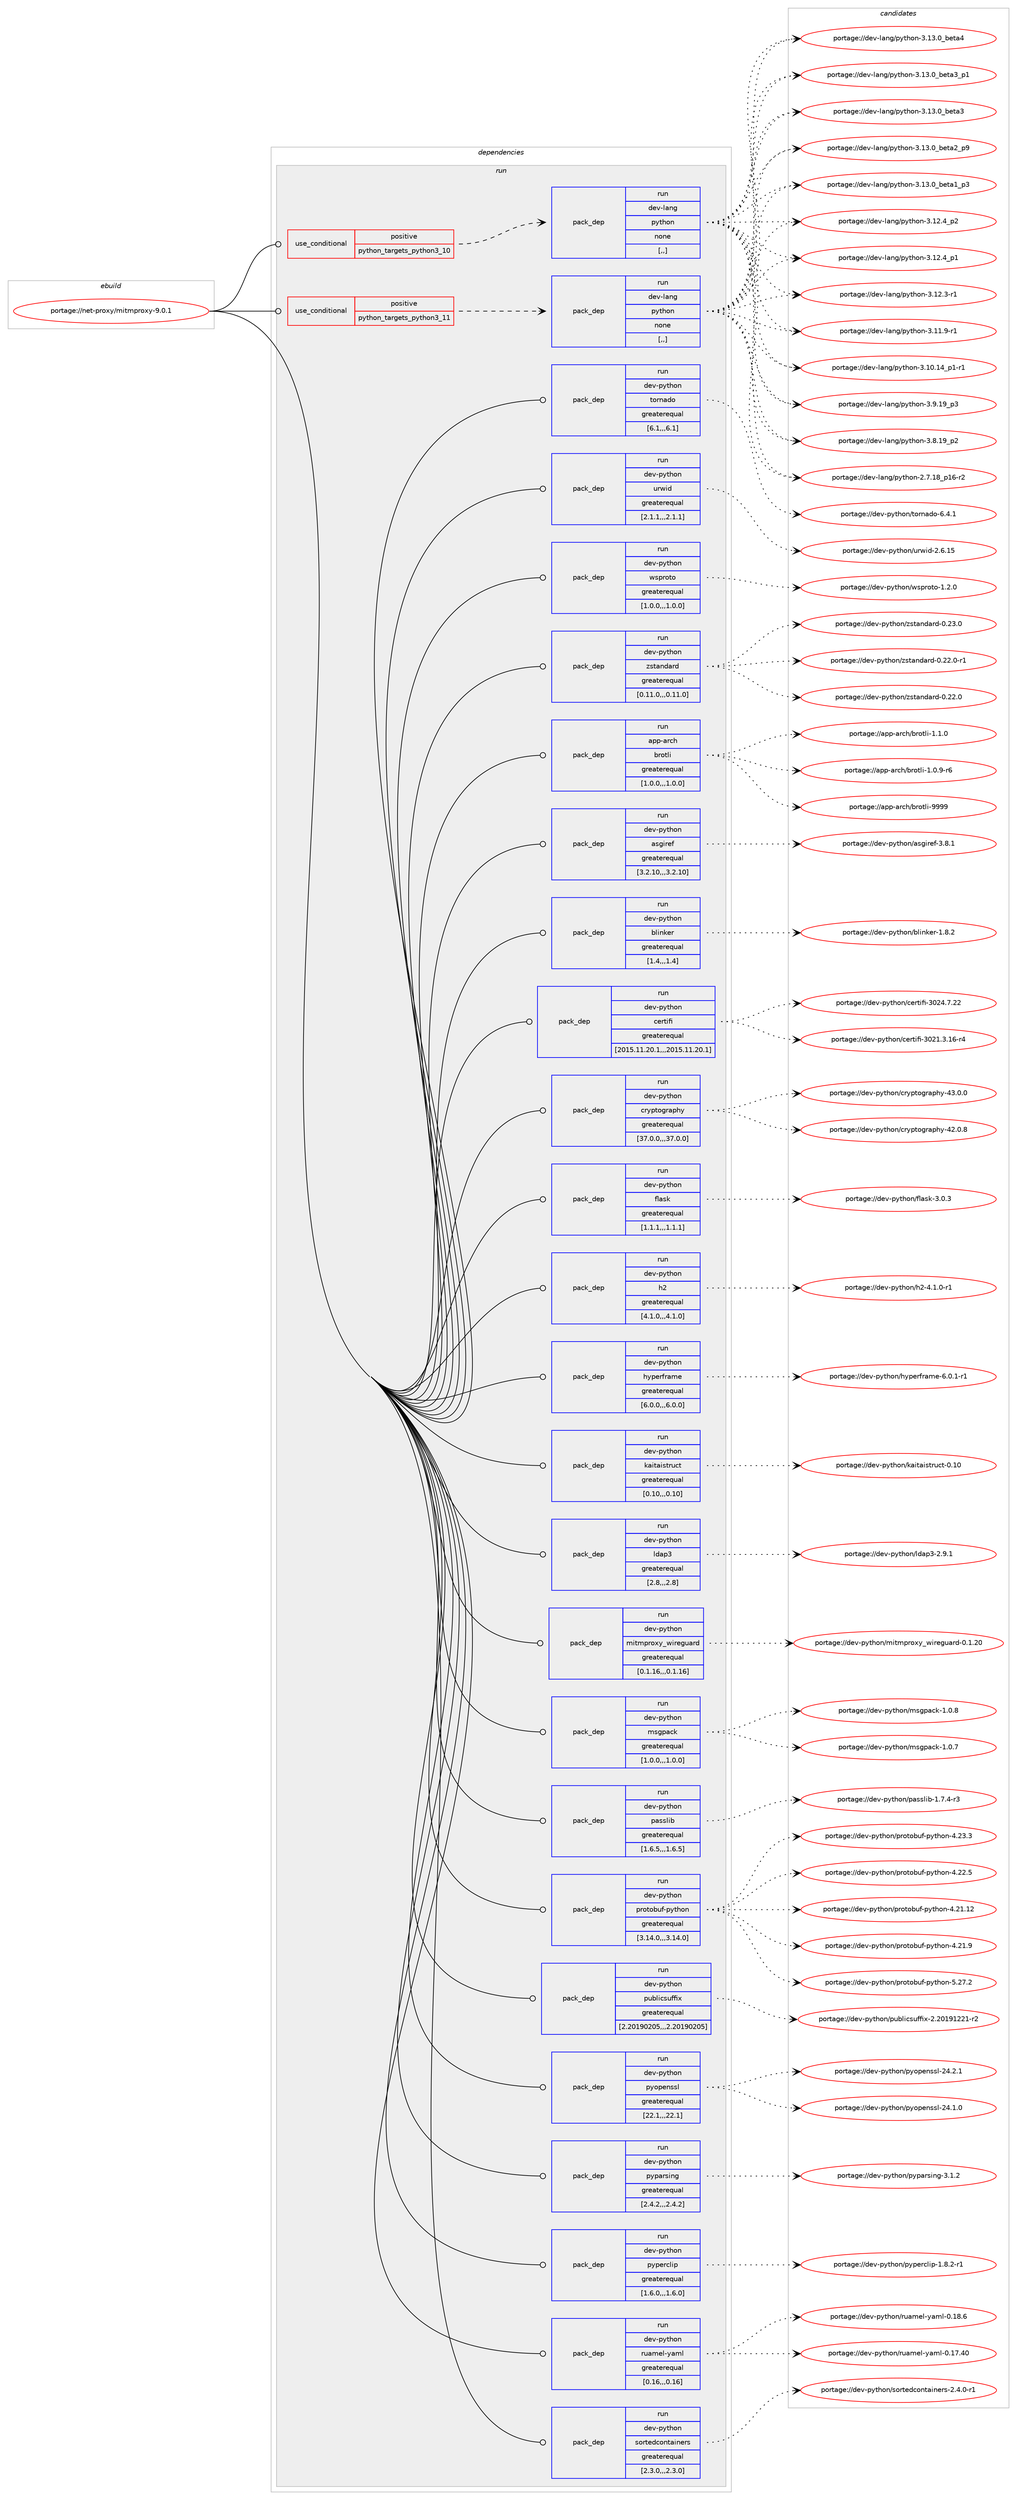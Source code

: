 digraph prolog {

# *************
# Graph options
# *************

newrank=true;
concentrate=true;
compound=true;
graph [rankdir=LR,fontname=Helvetica,fontsize=10,ranksep=1.5];#, ranksep=2.5, nodesep=0.2];
edge  [arrowhead=vee];
node  [fontname=Helvetica,fontsize=10];

# **********
# The ebuild
# **********

subgraph cluster_leftcol {
color=gray;
label=<<i>ebuild</i>>;
id [label="portage://net-proxy/mitmproxy-9.0.1", color=red, width=4, href="../net-proxy/mitmproxy-9.0.1.svg"];
}

# ****************
# The dependencies
# ****************

subgraph cluster_midcol {
color=gray;
label=<<i>dependencies</i>>;
subgraph cluster_compile {
fillcolor="#eeeeee";
style=filled;
label=<<i>compile</i>>;
}
subgraph cluster_compileandrun {
fillcolor="#eeeeee";
style=filled;
label=<<i>compile and run</i>>;
}
subgraph cluster_run {
fillcolor="#eeeeee";
style=filled;
label=<<i>run</i>>;
subgraph cond101662 {
dependency384540 [label=<<TABLE BORDER="0" CELLBORDER="1" CELLSPACING="0" CELLPADDING="4"><TR><TD ROWSPAN="3" CELLPADDING="10">use_conditional</TD></TR><TR><TD>positive</TD></TR><TR><TD>python_targets_python3_10</TD></TR></TABLE>>, shape=none, color=red];
subgraph pack280121 {
dependency384541 [label=<<TABLE BORDER="0" CELLBORDER="1" CELLSPACING="0" CELLPADDING="4" WIDTH="220"><TR><TD ROWSPAN="6" CELLPADDING="30">pack_dep</TD></TR><TR><TD WIDTH="110">run</TD></TR><TR><TD>dev-lang</TD></TR><TR><TD>python</TD></TR><TR><TD>none</TD></TR><TR><TD>[,,]</TD></TR></TABLE>>, shape=none, color=blue];
}
dependency384540:e -> dependency384541:w [weight=20,style="dashed",arrowhead="vee"];
}
id:e -> dependency384540:w [weight=20,style="solid",arrowhead="odot"];
subgraph cond101663 {
dependency384542 [label=<<TABLE BORDER="0" CELLBORDER="1" CELLSPACING="0" CELLPADDING="4"><TR><TD ROWSPAN="3" CELLPADDING="10">use_conditional</TD></TR><TR><TD>positive</TD></TR><TR><TD>python_targets_python3_11</TD></TR></TABLE>>, shape=none, color=red];
subgraph pack280122 {
dependency384543 [label=<<TABLE BORDER="0" CELLBORDER="1" CELLSPACING="0" CELLPADDING="4" WIDTH="220"><TR><TD ROWSPAN="6" CELLPADDING="30">pack_dep</TD></TR><TR><TD WIDTH="110">run</TD></TR><TR><TD>dev-lang</TD></TR><TR><TD>python</TD></TR><TR><TD>none</TD></TR><TR><TD>[,,]</TD></TR></TABLE>>, shape=none, color=blue];
}
dependency384542:e -> dependency384543:w [weight=20,style="dashed",arrowhead="vee"];
}
id:e -> dependency384542:w [weight=20,style="solid",arrowhead="odot"];
subgraph pack280123 {
dependency384544 [label=<<TABLE BORDER="0" CELLBORDER="1" CELLSPACING="0" CELLPADDING="4" WIDTH="220"><TR><TD ROWSPAN="6" CELLPADDING="30">pack_dep</TD></TR><TR><TD WIDTH="110">run</TD></TR><TR><TD>app-arch</TD></TR><TR><TD>brotli</TD></TR><TR><TD>greaterequal</TD></TR><TR><TD>[1.0.0,,,1.0.0]</TD></TR></TABLE>>, shape=none, color=blue];
}
id:e -> dependency384544:w [weight=20,style="solid",arrowhead="odot"];
subgraph pack280124 {
dependency384545 [label=<<TABLE BORDER="0" CELLBORDER="1" CELLSPACING="0" CELLPADDING="4" WIDTH="220"><TR><TD ROWSPAN="6" CELLPADDING="30">pack_dep</TD></TR><TR><TD WIDTH="110">run</TD></TR><TR><TD>dev-python</TD></TR><TR><TD>asgiref</TD></TR><TR><TD>greaterequal</TD></TR><TR><TD>[3.2.10,,,3.2.10]</TD></TR></TABLE>>, shape=none, color=blue];
}
id:e -> dependency384545:w [weight=20,style="solid",arrowhead="odot"];
subgraph pack280125 {
dependency384546 [label=<<TABLE BORDER="0" CELLBORDER="1" CELLSPACING="0" CELLPADDING="4" WIDTH="220"><TR><TD ROWSPAN="6" CELLPADDING="30">pack_dep</TD></TR><TR><TD WIDTH="110">run</TD></TR><TR><TD>dev-python</TD></TR><TR><TD>blinker</TD></TR><TR><TD>greaterequal</TD></TR><TR><TD>[1.4,,,1.4]</TD></TR></TABLE>>, shape=none, color=blue];
}
id:e -> dependency384546:w [weight=20,style="solid",arrowhead="odot"];
subgraph pack280126 {
dependency384547 [label=<<TABLE BORDER="0" CELLBORDER="1" CELLSPACING="0" CELLPADDING="4" WIDTH="220"><TR><TD ROWSPAN="6" CELLPADDING="30">pack_dep</TD></TR><TR><TD WIDTH="110">run</TD></TR><TR><TD>dev-python</TD></TR><TR><TD>certifi</TD></TR><TR><TD>greaterequal</TD></TR><TR><TD>[2015.11.20.1,,,2015.11.20.1]</TD></TR></TABLE>>, shape=none, color=blue];
}
id:e -> dependency384547:w [weight=20,style="solid",arrowhead="odot"];
subgraph pack280127 {
dependency384548 [label=<<TABLE BORDER="0" CELLBORDER="1" CELLSPACING="0" CELLPADDING="4" WIDTH="220"><TR><TD ROWSPAN="6" CELLPADDING="30">pack_dep</TD></TR><TR><TD WIDTH="110">run</TD></TR><TR><TD>dev-python</TD></TR><TR><TD>cryptography</TD></TR><TR><TD>greaterequal</TD></TR><TR><TD>[37.0.0,,,37.0.0]</TD></TR></TABLE>>, shape=none, color=blue];
}
id:e -> dependency384548:w [weight=20,style="solid",arrowhead="odot"];
subgraph pack280128 {
dependency384549 [label=<<TABLE BORDER="0" CELLBORDER="1" CELLSPACING="0" CELLPADDING="4" WIDTH="220"><TR><TD ROWSPAN="6" CELLPADDING="30">pack_dep</TD></TR><TR><TD WIDTH="110">run</TD></TR><TR><TD>dev-python</TD></TR><TR><TD>flask</TD></TR><TR><TD>greaterequal</TD></TR><TR><TD>[1.1.1,,,1.1.1]</TD></TR></TABLE>>, shape=none, color=blue];
}
id:e -> dependency384549:w [weight=20,style="solid",arrowhead="odot"];
subgraph pack280129 {
dependency384550 [label=<<TABLE BORDER="0" CELLBORDER="1" CELLSPACING="0" CELLPADDING="4" WIDTH="220"><TR><TD ROWSPAN="6" CELLPADDING="30">pack_dep</TD></TR><TR><TD WIDTH="110">run</TD></TR><TR><TD>dev-python</TD></TR><TR><TD>h2</TD></TR><TR><TD>greaterequal</TD></TR><TR><TD>[4.1.0,,,4.1.0]</TD></TR></TABLE>>, shape=none, color=blue];
}
id:e -> dependency384550:w [weight=20,style="solid",arrowhead="odot"];
subgraph pack280130 {
dependency384551 [label=<<TABLE BORDER="0" CELLBORDER="1" CELLSPACING="0" CELLPADDING="4" WIDTH="220"><TR><TD ROWSPAN="6" CELLPADDING="30">pack_dep</TD></TR><TR><TD WIDTH="110">run</TD></TR><TR><TD>dev-python</TD></TR><TR><TD>hyperframe</TD></TR><TR><TD>greaterequal</TD></TR><TR><TD>[6.0.0,,,6.0.0]</TD></TR></TABLE>>, shape=none, color=blue];
}
id:e -> dependency384551:w [weight=20,style="solid",arrowhead="odot"];
subgraph pack280131 {
dependency384552 [label=<<TABLE BORDER="0" CELLBORDER="1" CELLSPACING="0" CELLPADDING="4" WIDTH="220"><TR><TD ROWSPAN="6" CELLPADDING="30">pack_dep</TD></TR><TR><TD WIDTH="110">run</TD></TR><TR><TD>dev-python</TD></TR><TR><TD>kaitaistruct</TD></TR><TR><TD>greaterequal</TD></TR><TR><TD>[0.10,,,0.10]</TD></TR></TABLE>>, shape=none, color=blue];
}
id:e -> dependency384552:w [weight=20,style="solid",arrowhead="odot"];
subgraph pack280132 {
dependency384553 [label=<<TABLE BORDER="0" CELLBORDER="1" CELLSPACING="0" CELLPADDING="4" WIDTH="220"><TR><TD ROWSPAN="6" CELLPADDING="30">pack_dep</TD></TR><TR><TD WIDTH="110">run</TD></TR><TR><TD>dev-python</TD></TR><TR><TD>ldap3</TD></TR><TR><TD>greaterequal</TD></TR><TR><TD>[2.8,,,2.8]</TD></TR></TABLE>>, shape=none, color=blue];
}
id:e -> dependency384553:w [weight=20,style="solid",arrowhead="odot"];
subgraph pack280133 {
dependency384554 [label=<<TABLE BORDER="0" CELLBORDER="1" CELLSPACING="0" CELLPADDING="4" WIDTH="220"><TR><TD ROWSPAN="6" CELLPADDING="30">pack_dep</TD></TR><TR><TD WIDTH="110">run</TD></TR><TR><TD>dev-python</TD></TR><TR><TD>mitmproxy_wireguard</TD></TR><TR><TD>greaterequal</TD></TR><TR><TD>[0.1.16,,,0.1.16]</TD></TR></TABLE>>, shape=none, color=blue];
}
id:e -> dependency384554:w [weight=20,style="solid",arrowhead="odot"];
subgraph pack280134 {
dependency384555 [label=<<TABLE BORDER="0" CELLBORDER="1" CELLSPACING="0" CELLPADDING="4" WIDTH="220"><TR><TD ROWSPAN="6" CELLPADDING="30">pack_dep</TD></TR><TR><TD WIDTH="110">run</TD></TR><TR><TD>dev-python</TD></TR><TR><TD>msgpack</TD></TR><TR><TD>greaterequal</TD></TR><TR><TD>[1.0.0,,,1.0.0]</TD></TR></TABLE>>, shape=none, color=blue];
}
id:e -> dependency384555:w [weight=20,style="solid",arrowhead="odot"];
subgraph pack280135 {
dependency384556 [label=<<TABLE BORDER="0" CELLBORDER="1" CELLSPACING="0" CELLPADDING="4" WIDTH="220"><TR><TD ROWSPAN="6" CELLPADDING="30">pack_dep</TD></TR><TR><TD WIDTH="110">run</TD></TR><TR><TD>dev-python</TD></TR><TR><TD>passlib</TD></TR><TR><TD>greaterequal</TD></TR><TR><TD>[1.6.5,,,1.6.5]</TD></TR></TABLE>>, shape=none, color=blue];
}
id:e -> dependency384556:w [weight=20,style="solid",arrowhead="odot"];
subgraph pack280136 {
dependency384557 [label=<<TABLE BORDER="0" CELLBORDER="1" CELLSPACING="0" CELLPADDING="4" WIDTH="220"><TR><TD ROWSPAN="6" CELLPADDING="30">pack_dep</TD></TR><TR><TD WIDTH="110">run</TD></TR><TR><TD>dev-python</TD></TR><TR><TD>protobuf-python</TD></TR><TR><TD>greaterequal</TD></TR><TR><TD>[3.14.0,,,3.14.0]</TD></TR></TABLE>>, shape=none, color=blue];
}
id:e -> dependency384557:w [weight=20,style="solid",arrowhead="odot"];
subgraph pack280137 {
dependency384558 [label=<<TABLE BORDER="0" CELLBORDER="1" CELLSPACING="0" CELLPADDING="4" WIDTH="220"><TR><TD ROWSPAN="6" CELLPADDING="30">pack_dep</TD></TR><TR><TD WIDTH="110">run</TD></TR><TR><TD>dev-python</TD></TR><TR><TD>publicsuffix</TD></TR><TR><TD>greaterequal</TD></TR><TR><TD>[2.20190205,,,2.20190205]</TD></TR></TABLE>>, shape=none, color=blue];
}
id:e -> dependency384558:w [weight=20,style="solid",arrowhead="odot"];
subgraph pack280138 {
dependency384559 [label=<<TABLE BORDER="0" CELLBORDER="1" CELLSPACING="0" CELLPADDING="4" WIDTH="220"><TR><TD ROWSPAN="6" CELLPADDING="30">pack_dep</TD></TR><TR><TD WIDTH="110">run</TD></TR><TR><TD>dev-python</TD></TR><TR><TD>pyopenssl</TD></TR><TR><TD>greaterequal</TD></TR><TR><TD>[22.1,,,22.1]</TD></TR></TABLE>>, shape=none, color=blue];
}
id:e -> dependency384559:w [weight=20,style="solid",arrowhead="odot"];
subgraph pack280139 {
dependency384560 [label=<<TABLE BORDER="0" CELLBORDER="1" CELLSPACING="0" CELLPADDING="4" WIDTH="220"><TR><TD ROWSPAN="6" CELLPADDING="30">pack_dep</TD></TR><TR><TD WIDTH="110">run</TD></TR><TR><TD>dev-python</TD></TR><TR><TD>pyparsing</TD></TR><TR><TD>greaterequal</TD></TR><TR><TD>[2.4.2,,,2.4.2]</TD></TR></TABLE>>, shape=none, color=blue];
}
id:e -> dependency384560:w [weight=20,style="solid",arrowhead="odot"];
subgraph pack280140 {
dependency384561 [label=<<TABLE BORDER="0" CELLBORDER="1" CELLSPACING="0" CELLPADDING="4" WIDTH="220"><TR><TD ROWSPAN="6" CELLPADDING="30">pack_dep</TD></TR><TR><TD WIDTH="110">run</TD></TR><TR><TD>dev-python</TD></TR><TR><TD>pyperclip</TD></TR><TR><TD>greaterequal</TD></TR><TR><TD>[1.6.0,,,1.6.0]</TD></TR></TABLE>>, shape=none, color=blue];
}
id:e -> dependency384561:w [weight=20,style="solid",arrowhead="odot"];
subgraph pack280141 {
dependency384562 [label=<<TABLE BORDER="0" CELLBORDER="1" CELLSPACING="0" CELLPADDING="4" WIDTH="220"><TR><TD ROWSPAN="6" CELLPADDING="30">pack_dep</TD></TR><TR><TD WIDTH="110">run</TD></TR><TR><TD>dev-python</TD></TR><TR><TD>ruamel-yaml</TD></TR><TR><TD>greaterequal</TD></TR><TR><TD>[0.16,,,0.16]</TD></TR></TABLE>>, shape=none, color=blue];
}
id:e -> dependency384562:w [weight=20,style="solid",arrowhead="odot"];
subgraph pack280142 {
dependency384563 [label=<<TABLE BORDER="0" CELLBORDER="1" CELLSPACING="0" CELLPADDING="4" WIDTH="220"><TR><TD ROWSPAN="6" CELLPADDING="30">pack_dep</TD></TR><TR><TD WIDTH="110">run</TD></TR><TR><TD>dev-python</TD></TR><TR><TD>sortedcontainers</TD></TR><TR><TD>greaterequal</TD></TR><TR><TD>[2.3.0,,,2.3.0]</TD></TR></TABLE>>, shape=none, color=blue];
}
id:e -> dependency384563:w [weight=20,style="solid",arrowhead="odot"];
subgraph pack280143 {
dependency384564 [label=<<TABLE BORDER="0" CELLBORDER="1" CELLSPACING="0" CELLPADDING="4" WIDTH="220"><TR><TD ROWSPAN="6" CELLPADDING="30">pack_dep</TD></TR><TR><TD WIDTH="110">run</TD></TR><TR><TD>dev-python</TD></TR><TR><TD>tornado</TD></TR><TR><TD>greaterequal</TD></TR><TR><TD>[6.1,,,6.1]</TD></TR></TABLE>>, shape=none, color=blue];
}
id:e -> dependency384564:w [weight=20,style="solid",arrowhead="odot"];
subgraph pack280144 {
dependency384565 [label=<<TABLE BORDER="0" CELLBORDER="1" CELLSPACING="0" CELLPADDING="4" WIDTH="220"><TR><TD ROWSPAN="6" CELLPADDING="30">pack_dep</TD></TR><TR><TD WIDTH="110">run</TD></TR><TR><TD>dev-python</TD></TR><TR><TD>urwid</TD></TR><TR><TD>greaterequal</TD></TR><TR><TD>[2.1.1,,,2.1.1]</TD></TR></TABLE>>, shape=none, color=blue];
}
id:e -> dependency384565:w [weight=20,style="solid",arrowhead="odot"];
subgraph pack280145 {
dependency384566 [label=<<TABLE BORDER="0" CELLBORDER="1" CELLSPACING="0" CELLPADDING="4" WIDTH="220"><TR><TD ROWSPAN="6" CELLPADDING="30">pack_dep</TD></TR><TR><TD WIDTH="110">run</TD></TR><TR><TD>dev-python</TD></TR><TR><TD>wsproto</TD></TR><TR><TD>greaterequal</TD></TR><TR><TD>[1.0.0,,,1.0.0]</TD></TR></TABLE>>, shape=none, color=blue];
}
id:e -> dependency384566:w [weight=20,style="solid",arrowhead="odot"];
subgraph pack280146 {
dependency384567 [label=<<TABLE BORDER="0" CELLBORDER="1" CELLSPACING="0" CELLPADDING="4" WIDTH="220"><TR><TD ROWSPAN="6" CELLPADDING="30">pack_dep</TD></TR><TR><TD WIDTH="110">run</TD></TR><TR><TD>dev-python</TD></TR><TR><TD>zstandard</TD></TR><TR><TD>greaterequal</TD></TR><TR><TD>[0.11.0,,,0.11.0]</TD></TR></TABLE>>, shape=none, color=blue];
}
id:e -> dependency384567:w [weight=20,style="solid",arrowhead="odot"];
}
}

# **************
# The candidates
# **************

subgraph cluster_choices {
rank=same;
color=gray;
label=<<i>candidates</i>>;

subgraph choice280121 {
color=black;
nodesep=1;
choice1001011184510897110103471121211161041111104551464951464895981011169752 [label="portage://dev-lang/python-3.13.0_beta4", color=red, width=4,href="../dev-lang/python-3.13.0_beta4.svg"];
choice10010111845108971101034711212111610411111045514649514648959810111697519511249 [label="portage://dev-lang/python-3.13.0_beta3_p1", color=red, width=4,href="../dev-lang/python-3.13.0_beta3_p1.svg"];
choice1001011184510897110103471121211161041111104551464951464895981011169751 [label="portage://dev-lang/python-3.13.0_beta3", color=red, width=4,href="../dev-lang/python-3.13.0_beta3.svg"];
choice10010111845108971101034711212111610411111045514649514648959810111697509511257 [label="portage://dev-lang/python-3.13.0_beta2_p9", color=red, width=4,href="../dev-lang/python-3.13.0_beta2_p9.svg"];
choice10010111845108971101034711212111610411111045514649514648959810111697499511251 [label="portage://dev-lang/python-3.13.0_beta1_p3", color=red, width=4,href="../dev-lang/python-3.13.0_beta1_p3.svg"];
choice100101118451089711010347112121116104111110455146495046529511250 [label="portage://dev-lang/python-3.12.4_p2", color=red, width=4,href="../dev-lang/python-3.12.4_p2.svg"];
choice100101118451089711010347112121116104111110455146495046529511249 [label="portage://dev-lang/python-3.12.4_p1", color=red, width=4,href="../dev-lang/python-3.12.4_p1.svg"];
choice100101118451089711010347112121116104111110455146495046514511449 [label="portage://dev-lang/python-3.12.3-r1", color=red, width=4,href="../dev-lang/python-3.12.3-r1.svg"];
choice100101118451089711010347112121116104111110455146494946574511449 [label="portage://dev-lang/python-3.11.9-r1", color=red, width=4,href="../dev-lang/python-3.11.9-r1.svg"];
choice100101118451089711010347112121116104111110455146494846495295112494511449 [label="portage://dev-lang/python-3.10.14_p1-r1", color=red, width=4,href="../dev-lang/python-3.10.14_p1-r1.svg"];
choice100101118451089711010347112121116104111110455146574649579511251 [label="portage://dev-lang/python-3.9.19_p3", color=red, width=4,href="../dev-lang/python-3.9.19_p3.svg"];
choice100101118451089711010347112121116104111110455146564649579511250 [label="portage://dev-lang/python-3.8.19_p2", color=red, width=4,href="../dev-lang/python-3.8.19_p2.svg"];
choice100101118451089711010347112121116104111110455046554649569511249544511450 [label="portage://dev-lang/python-2.7.18_p16-r2", color=red, width=4,href="../dev-lang/python-2.7.18_p16-r2.svg"];
dependency384541:e -> choice1001011184510897110103471121211161041111104551464951464895981011169752:w [style=dotted,weight="100"];
dependency384541:e -> choice10010111845108971101034711212111610411111045514649514648959810111697519511249:w [style=dotted,weight="100"];
dependency384541:e -> choice1001011184510897110103471121211161041111104551464951464895981011169751:w [style=dotted,weight="100"];
dependency384541:e -> choice10010111845108971101034711212111610411111045514649514648959810111697509511257:w [style=dotted,weight="100"];
dependency384541:e -> choice10010111845108971101034711212111610411111045514649514648959810111697499511251:w [style=dotted,weight="100"];
dependency384541:e -> choice100101118451089711010347112121116104111110455146495046529511250:w [style=dotted,weight="100"];
dependency384541:e -> choice100101118451089711010347112121116104111110455146495046529511249:w [style=dotted,weight="100"];
dependency384541:e -> choice100101118451089711010347112121116104111110455146495046514511449:w [style=dotted,weight="100"];
dependency384541:e -> choice100101118451089711010347112121116104111110455146494946574511449:w [style=dotted,weight="100"];
dependency384541:e -> choice100101118451089711010347112121116104111110455146494846495295112494511449:w [style=dotted,weight="100"];
dependency384541:e -> choice100101118451089711010347112121116104111110455146574649579511251:w [style=dotted,weight="100"];
dependency384541:e -> choice100101118451089711010347112121116104111110455146564649579511250:w [style=dotted,weight="100"];
dependency384541:e -> choice100101118451089711010347112121116104111110455046554649569511249544511450:w [style=dotted,weight="100"];
}
subgraph choice280122 {
color=black;
nodesep=1;
choice1001011184510897110103471121211161041111104551464951464895981011169752 [label="portage://dev-lang/python-3.13.0_beta4", color=red, width=4,href="../dev-lang/python-3.13.0_beta4.svg"];
choice10010111845108971101034711212111610411111045514649514648959810111697519511249 [label="portage://dev-lang/python-3.13.0_beta3_p1", color=red, width=4,href="../dev-lang/python-3.13.0_beta3_p1.svg"];
choice1001011184510897110103471121211161041111104551464951464895981011169751 [label="portage://dev-lang/python-3.13.0_beta3", color=red, width=4,href="../dev-lang/python-3.13.0_beta3.svg"];
choice10010111845108971101034711212111610411111045514649514648959810111697509511257 [label="portage://dev-lang/python-3.13.0_beta2_p9", color=red, width=4,href="../dev-lang/python-3.13.0_beta2_p9.svg"];
choice10010111845108971101034711212111610411111045514649514648959810111697499511251 [label="portage://dev-lang/python-3.13.0_beta1_p3", color=red, width=4,href="../dev-lang/python-3.13.0_beta1_p3.svg"];
choice100101118451089711010347112121116104111110455146495046529511250 [label="portage://dev-lang/python-3.12.4_p2", color=red, width=4,href="../dev-lang/python-3.12.4_p2.svg"];
choice100101118451089711010347112121116104111110455146495046529511249 [label="portage://dev-lang/python-3.12.4_p1", color=red, width=4,href="../dev-lang/python-3.12.4_p1.svg"];
choice100101118451089711010347112121116104111110455146495046514511449 [label="portage://dev-lang/python-3.12.3-r1", color=red, width=4,href="../dev-lang/python-3.12.3-r1.svg"];
choice100101118451089711010347112121116104111110455146494946574511449 [label="portage://dev-lang/python-3.11.9-r1", color=red, width=4,href="../dev-lang/python-3.11.9-r1.svg"];
choice100101118451089711010347112121116104111110455146494846495295112494511449 [label="portage://dev-lang/python-3.10.14_p1-r1", color=red, width=4,href="../dev-lang/python-3.10.14_p1-r1.svg"];
choice100101118451089711010347112121116104111110455146574649579511251 [label="portage://dev-lang/python-3.9.19_p3", color=red, width=4,href="../dev-lang/python-3.9.19_p3.svg"];
choice100101118451089711010347112121116104111110455146564649579511250 [label="portage://dev-lang/python-3.8.19_p2", color=red, width=4,href="../dev-lang/python-3.8.19_p2.svg"];
choice100101118451089711010347112121116104111110455046554649569511249544511450 [label="portage://dev-lang/python-2.7.18_p16-r2", color=red, width=4,href="../dev-lang/python-2.7.18_p16-r2.svg"];
dependency384543:e -> choice1001011184510897110103471121211161041111104551464951464895981011169752:w [style=dotted,weight="100"];
dependency384543:e -> choice10010111845108971101034711212111610411111045514649514648959810111697519511249:w [style=dotted,weight="100"];
dependency384543:e -> choice1001011184510897110103471121211161041111104551464951464895981011169751:w [style=dotted,weight="100"];
dependency384543:e -> choice10010111845108971101034711212111610411111045514649514648959810111697509511257:w [style=dotted,weight="100"];
dependency384543:e -> choice10010111845108971101034711212111610411111045514649514648959810111697499511251:w [style=dotted,weight="100"];
dependency384543:e -> choice100101118451089711010347112121116104111110455146495046529511250:w [style=dotted,weight="100"];
dependency384543:e -> choice100101118451089711010347112121116104111110455146495046529511249:w [style=dotted,weight="100"];
dependency384543:e -> choice100101118451089711010347112121116104111110455146495046514511449:w [style=dotted,weight="100"];
dependency384543:e -> choice100101118451089711010347112121116104111110455146494946574511449:w [style=dotted,weight="100"];
dependency384543:e -> choice100101118451089711010347112121116104111110455146494846495295112494511449:w [style=dotted,weight="100"];
dependency384543:e -> choice100101118451089711010347112121116104111110455146574649579511251:w [style=dotted,weight="100"];
dependency384543:e -> choice100101118451089711010347112121116104111110455146564649579511250:w [style=dotted,weight="100"];
dependency384543:e -> choice100101118451089711010347112121116104111110455046554649569511249544511450:w [style=dotted,weight="100"];
}
subgraph choice280123 {
color=black;
nodesep=1;
choice9711211245971149910447981141111161081054557575757 [label="portage://app-arch/brotli-9999", color=red, width=4,href="../app-arch/brotli-9999.svg"];
choice971121124597114991044798114111116108105454946494648 [label="portage://app-arch/brotli-1.1.0", color=red, width=4,href="../app-arch/brotli-1.1.0.svg"];
choice9711211245971149910447981141111161081054549464846574511454 [label="portage://app-arch/brotli-1.0.9-r6", color=red, width=4,href="../app-arch/brotli-1.0.9-r6.svg"];
dependency384544:e -> choice9711211245971149910447981141111161081054557575757:w [style=dotted,weight="100"];
dependency384544:e -> choice971121124597114991044798114111116108105454946494648:w [style=dotted,weight="100"];
dependency384544:e -> choice9711211245971149910447981141111161081054549464846574511454:w [style=dotted,weight="100"];
}
subgraph choice280124 {
color=black;
nodesep=1;
choice100101118451121211161041111104797115103105114101102455146564649 [label="portage://dev-python/asgiref-3.8.1", color=red, width=4,href="../dev-python/asgiref-3.8.1.svg"];
dependency384545:e -> choice100101118451121211161041111104797115103105114101102455146564649:w [style=dotted,weight="100"];
}
subgraph choice280125 {
color=black;
nodesep=1;
choice100101118451121211161041111104798108105110107101114454946564650 [label="portage://dev-python/blinker-1.8.2", color=red, width=4,href="../dev-python/blinker-1.8.2.svg"];
dependency384546:e -> choice100101118451121211161041111104798108105110107101114454946564650:w [style=dotted,weight="100"];
}
subgraph choice280126 {
color=black;
nodesep=1;
choice10010111845112121116104111110479910111411610510210545514850524655465050 [label="portage://dev-python/certifi-3024.7.22", color=red, width=4,href="../dev-python/certifi-3024.7.22.svg"];
choice100101118451121211161041111104799101114116105102105455148504946514649544511452 [label="portage://dev-python/certifi-3021.3.16-r4", color=red, width=4,href="../dev-python/certifi-3021.3.16-r4.svg"];
dependency384547:e -> choice10010111845112121116104111110479910111411610510210545514850524655465050:w [style=dotted,weight="100"];
dependency384547:e -> choice100101118451121211161041111104799101114116105102105455148504946514649544511452:w [style=dotted,weight="100"];
}
subgraph choice280127 {
color=black;
nodesep=1;
choice1001011184511212111610411111047991141211121161111031149711210412145525146484648 [label="portage://dev-python/cryptography-43.0.0", color=red, width=4,href="../dev-python/cryptography-43.0.0.svg"];
choice1001011184511212111610411111047991141211121161111031149711210412145525046484656 [label="portage://dev-python/cryptography-42.0.8", color=red, width=4,href="../dev-python/cryptography-42.0.8.svg"];
dependency384548:e -> choice1001011184511212111610411111047991141211121161111031149711210412145525146484648:w [style=dotted,weight="100"];
dependency384548:e -> choice1001011184511212111610411111047991141211121161111031149711210412145525046484656:w [style=dotted,weight="100"];
}
subgraph choice280128 {
color=black;
nodesep=1;
choice100101118451121211161041111104710210897115107455146484651 [label="portage://dev-python/flask-3.0.3", color=red, width=4,href="../dev-python/flask-3.0.3.svg"];
dependency384549:e -> choice100101118451121211161041111104710210897115107455146484651:w [style=dotted,weight="100"];
}
subgraph choice280129 {
color=black;
nodesep=1;
choice1001011184511212111610411111047104504552464946484511449 [label="portage://dev-python/h2-4.1.0-r1", color=red, width=4,href="../dev-python/h2-4.1.0-r1.svg"];
dependency384550:e -> choice1001011184511212111610411111047104504552464946484511449:w [style=dotted,weight="100"];
}
subgraph choice280130 {
color=black;
nodesep=1;
choice1001011184511212111610411111047104121112101114102114971091014554464846494511449 [label="portage://dev-python/hyperframe-6.0.1-r1", color=red, width=4,href="../dev-python/hyperframe-6.0.1-r1.svg"];
dependency384551:e -> choice1001011184511212111610411111047104121112101114102114971091014554464846494511449:w [style=dotted,weight="100"];
}
subgraph choice280131 {
color=black;
nodesep=1;
choice10010111845112121116104111110471079710511697105115116114117991164548464948 [label="portage://dev-python/kaitaistruct-0.10", color=red, width=4,href="../dev-python/kaitaistruct-0.10.svg"];
dependency384552:e -> choice10010111845112121116104111110471079710511697105115116114117991164548464948:w [style=dotted,weight="100"];
}
subgraph choice280132 {
color=black;
nodesep=1;
choice10010111845112121116104111110471081009711251455046574649 [label="portage://dev-python/ldap3-2.9.1", color=red, width=4,href="../dev-python/ldap3-2.9.1.svg"];
dependency384553:e -> choice10010111845112121116104111110471081009711251455046574649:w [style=dotted,weight="100"];
}
subgraph choice280133 {
color=black;
nodesep=1;
choice1001011184511212111610411111047109105116109112114111120121951191051141011031179711410045484649465048 [label="portage://dev-python/mitmproxy_wireguard-0.1.20", color=red, width=4,href="../dev-python/mitmproxy_wireguard-0.1.20.svg"];
dependency384554:e -> choice1001011184511212111610411111047109105116109112114111120121951191051141011031179711410045484649465048:w [style=dotted,weight="100"];
}
subgraph choice280134 {
color=black;
nodesep=1;
choice10010111845112121116104111110471091151031129799107454946484656 [label="portage://dev-python/msgpack-1.0.8", color=red, width=4,href="../dev-python/msgpack-1.0.8.svg"];
choice10010111845112121116104111110471091151031129799107454946484655 [label="portage://dev-python/msgpack-1.0.7", color=red, width=4,href="../dev-python/msgpack-1.0.7.svg"];
dependency384555:e -> choice10010111845112121116104111110471091151031129799107454946484656:w [style=dotted,weight="100"];
dependency384555:e -> choice10010111845112121116104111110471091151031129799107454946484655:w [style=dotted,weight="100"];
}
subgraph choice280135 {
color=black;
nodesep=1;
choice100101118451121211161041111104711297115115108105984549465546524511451 [label="portage://dev-python/passlib-1.7.4-r3", color=red, width=4,href="../dev-python/passlib-1.7.4-r3.svg"];
dependency384556:e -> choice100101118451121211161041111104711297115115108105984549465546524511451:w [style=dotted,weight="100"];
}
subgraph choice280136 {
color=black;
nodesep=1;
choice1001011184511212111610411111047112114111116111981171024511212111610411111045534650554650 [label="portage://dev-python/protobuf-python-5.27.2", color=red, width=4,href="../dev-python/protobuf-python-5.27.2.svg"];
choice1001011184511212111610411111047112114111116111981171024511212111610411111045524650514651 [label="portage://dev-python/protobuf-python-4.23.3", color=red, width=4,href="../dev-python/protobuf-python-4.23.3.svg"];
choice1001011184511212111610411111047112114111116111981171024511212111610411111045524650504653 [label="portage://dev-python/protobuf-python-4.22.5", color=red, width=4,href="../dev-python/protobuf-python-4.22.5.svg"];
choice100101118451121211161041111104711211411111611198117102451121211161041111104552465049464950 [label="portage://dev-python/protobuf-python-4.21.12", color=red, width=4,href="../dev-python/protobuf-python-4.21.12.svg"];
choice1001011184511212111610411111047112114111116111981171024511212111610411111045524650494657 [label="portage://dev-python/protobuf-python-4.21.9", color=red, width=4,href="../dev-python/protobuf-python-4.21.9.svg"];
dependency384557:e -> choice1001011184511212111610411111047112114111116111981171024511212111610411111045534650554650:w [style=dotted,weight="100"];
dependency384557:e -> choice1001011184511212111610411111047112114111116111981171024511212111610411111045524650514651:w [style=dotted,weight="100"];
dependency384557:e -> choice1001011184511212111610411111047112114111116111981171024511212111610411111045524650504653:w [style=dotted,weight="100"];
dependency384557:e -> choice100101118451121211161041111104711211411111611198117102451121211161041111104552465049464950:w [style=dotted,weight="100"];
dependency384557:e -> choice1001011184511212111610411111047112114111116111981171024511212111610411111045524650494657:w [style=dotted,weight="100"];
}
subgraph choice280137 {
color=black;
nodesep=1;
choice1001011184511212111610411111047112117981081059911511710210210512045504650484957495050494511450 [label="portage://dev-python/publicsuffix-2.20191221-r2", color=red, width=4,href="../dev-python/publicsuffix-2.20191221-r2.svg"];
dependency384558:e -> choice1001011184511212111610411111047112117981081059911511710210210512045504650484957495050494511450:w [style=dotted,weight="100"];
}
subgraph choice280138 {
color=black;
nodesep=1;
choice100101118451121211161041111104711212111111210111011511510845505246504649 [label="portage://dev-python/pyopenssl-24.2.1", color=red, width=4,href="../dev-python/pyopenssl-24.2.1.svg"];
choice100101118451121211161041111104711212111111210111011511510845505246494648 [label="portage://dev-python/pyopenssl-24.1.0", color=red, width=4,href="../dev-python/pyopenssl-24.1.0.svg"];
dependency384559:e -> choice100101118451121211161041111104711212111111210111011511510845505246504649:w [style=dotted,weight="100"];
dependency384559:e -> choice100101118451121211161041111104711212111111210111011511510845505246494648:w [style=dotted,weight="100"];
}
subgraph choice280139 {
color=black;
nodesep=1;
choice100101118451121211161041111104711212111297114115105110103455146494650 [label="portage://dev-python/pyparsing-3.1.2", color=red, width=4,href="../dev-python/pyparsing-3.1.2.svg"];
dependency384560:e -> choice100101118451121211161041111104711212111297114115105110103455146494650:w [style=dotted,weight="100"];
}
subgraph choice280140 {
color=black;
nodesep=1;
choice1001011184511212111610411111047112121112101114991081051124549465646504511449 [label="portage://dev-python/pyperclip-1.8.2-r1", color=red, width=4,href="../dev-python/pyperclip-1.8.2-r1.svg"];
dependency384561:e -> choice1001011184511212111610411111047112121112101114991081051124549465646504511449:w [style=dotted,weight="100"];
}
subgraph choice280141 {
color=black;
nodesep=1;
choice100101118451121211161041111104711411797109101108451219710910845484649564654 [label="portage://dev-python/ruamel-yaml-0.18.6", color=red, width=4,href="../dev-python/ruamel-yaml-0.18.6.svg"];
choice10010111845112121116104111110471141179710910110845121971091084548464955465248 [label="portage://dev-python/ruamel-yaml-0.17.40", color=red, width=4,href="../dev-python/ruamel-yaml-0.17.40.svg"];
dependency384562:e -> choice100101118451121211161041111104711411797109101108451219710910845484649564654:w [style=dotted,weight="100"];
dependency384562:e -> choice10010111845112121116104111110471141179710910110845121971091084548464955465248:w [style=dotted,weight="100"];
}
subgraph choice280142 {
color=black;
nodesep=1;
choice100101118451121211161041111104711511111411610110099111110116971051101011141154550465246484511449 [label="portage://dev-python/sortedcontainers-2.4.0-r1", color=red, width=4,href="../dev-python/sortedcontainers-2.4.0-r1.svg"];
dependency384563:e -> choice100101118451121211161041111104711511111411610110099111110116971051101011141154550465246484511449:w [style=dotted,weight="100"];
}
subgraph choice280143 {
color=black;
nodesep=1;
choice100101118451121211161041111104711611111411097100111455446524649 [label="portage://dev-python/tornado-6.4.1", color=red, width=4,href="../dev-python/tornado-6.4.1.svg"];
dependency384564:e -> choice100101118451121211161041111104711611111411097100111455446524649:w [style=dotted,weight="100"];
}
subgraph choice280144 {
color=black;
nodesep=1;
choice100101118451121211161041111104711711411910510045504654464953 [label="portage://dev-python/urwid-2.6.15", color=red, width=4,href="../dev-python/urwid-2.6.15.svg"];
dependency384565:e -> choice100101118451121211161041111104711711411910510045504654464953:w [style=dotted,weight="100"];
}
subgraph choice280145 {
color=black;
nodesep=1;
choice1001011184511212111610411111047119115112114111116111454946504648 [label="portage://dev-python/wsproto-1.2.0", color=red, width=4,href="../dev-python/wsproto-1.2.0.svg"];
dependency384566:e -> choice1001011184511212111610411111047119115112114111116111454946504648:w [style=dotted,weight="100"];
}
subgraph choice280146 {
color=black;
nodesep=1;
choice1001011184511212111610411111047122115116971101009711410045484650514648 [label="portage://dev-python/zstandard-0.23.0", color=red, width=4,href="../dev-python/zstandard-0.23.0.svg"];
choice10010111845112121116104111110471221151169711010097114100454846505046484511449 [label="portage://dev-python/zstandard-0.22.0-r1", color=red, width=4,href="../dev-python/zstandard-0.22.0-r1.svg"];
choice1001011184511212111610411111047122115116971101009711410045484650504648 [label="portage://dev-python/zstandard-0.22.0", color=red, width=4,href="../dev-python/zstandard-0.22.0.svg"];
dependency384567:e -> choice1001011184511212111610411111047122115116971101009711410045484650514648:w [style=dotted,weight="100"];
dependency384567:e -> choice10010111845112121116104111110471221151169711010097114100454846505046484511449:w [style=dotted,weight="100"];
dependency384567:e -> choice1001011184511212111610411111047122115116971101009711410045484650504648:w [style=dotted,weight="100"];
}
}

}
